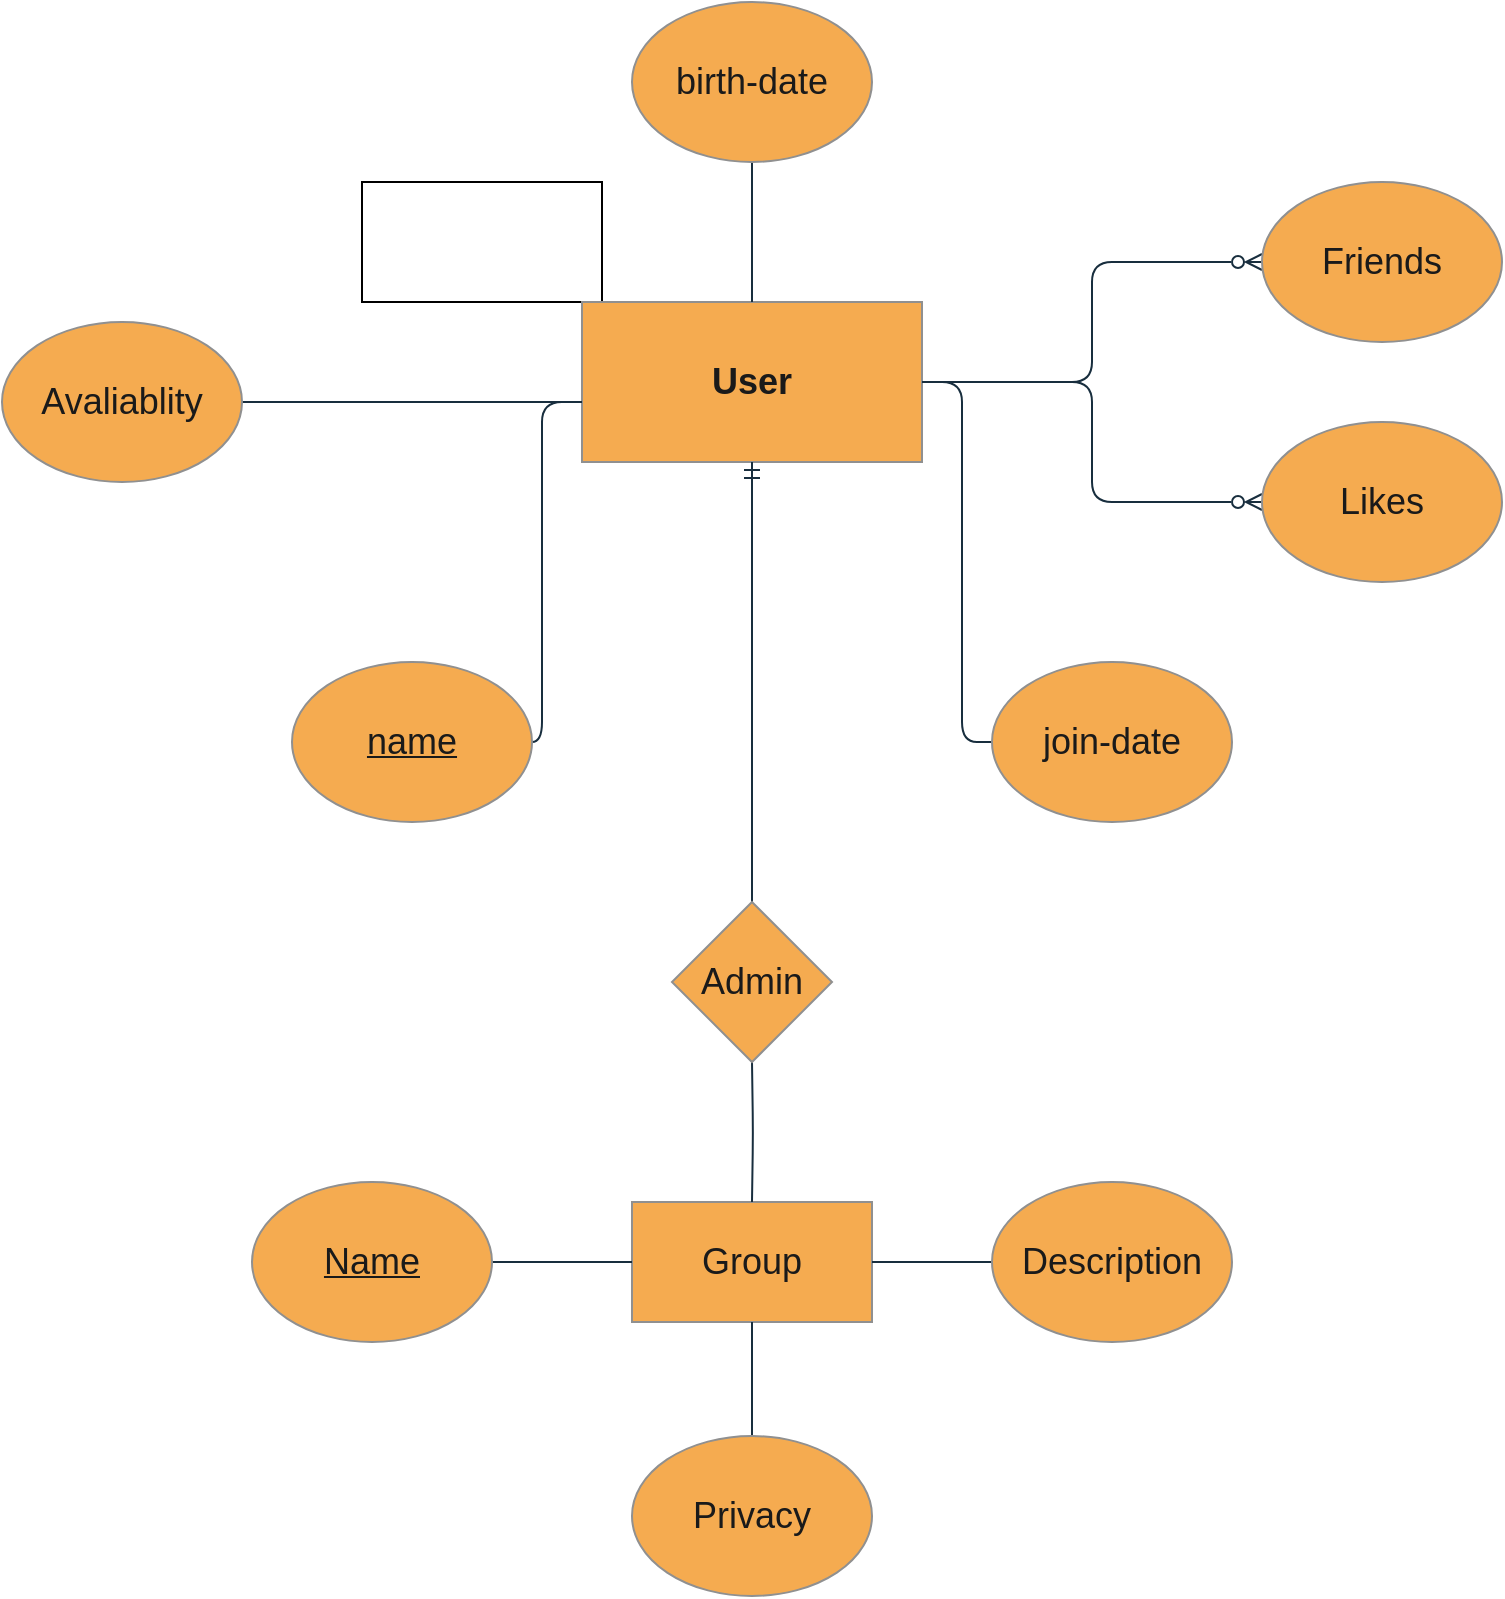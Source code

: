 <mxfile version="16.6.5" type="github">
  <diagram id="UmtAVe4m9SLeGNtd2oap" name="Page-1">
    <mxGraphModel dx="1240" dy="643" grid="1" gridSize="10" guides="1" tooltips="1" connect="1" arrows="1" fold="1" page="1" pageScale="1" pageWidth="1169" pageHeight="1654" math="0" shadow="0">
      <root>
        <mxCell id="0" />
        <mxCell id="1" parent="0" />
        <mxCell id="8y1JmYtrmVvgFGr0oRCe-1" value="" style="rounded=0;whiteSpace=wrap;html=1;" vertex="1" parent="1">
          <mxGeometry x="305" y="120" width="120" height="60" as="geometry" />
        </mxCell>
        <mxCell id="8y1JmYtrmVvgFGr0oRCe-2" value="&lt;h1 style=&quot;font-size: 18px&quot;&gt;User&lt;/h1&gt;" style="rounded=0;whiteSpace=wrap;html=1;fillColor=#F5AB50;strokeColor=#909090;fontColor=#1A1A1A;" vertex="1" parent="1">
          <mxGeometry x="415" y="180" width="170" height="80" as="geometry" />
        </mxCell>
        <mxCell id="8y1JmYtrmVvgFGr0oRCe-3" style="edgeStyle=orthogonalEdgeStyle;curved=0;rounded=1;sketch=0;orthogonalLoop=1;jettySize=auto;html=1;entryX=0;entryY=0.625;entryDx=0;entryDy=0;entryPerimeter=0;fontColor=#1A1A1A;strokeColor=#182E3E;endArrow=none;endFill=0;" edge="1" parent="1" target="8y1JmYtrmVvgFGr0oRCe-2">
          <mxGeometry relative="1" as="geometry">
            <mxPoint x="385" y="400" as="sourcePoint" />
            <Array as="points">
              <mxPoint x="395" y="400" />
              <mxPoint x="395" y="230" />
            </Array>
          </mxGeometry>
        </mxCell>
        <mxCell id="8y1JmYtrmVvgFGr0oRCe-4" value="&lt;u&gt;name&lt;/u&gt;" style="ellipse;whiteSpace=wrap;html=1;fontSize=18;fillColor=#F5AB50;strokeColor=#909090;fontColor=#1A1A1A;" vertex="1" parent="1">
          <mxGeometry x="270" y="360" width="120" height="80" as="geometry" />
        </mxCell>
        <mxCell id="8y1JmYtrmVvgFGr0oRCe-5" style="edgeStyle=orthogonalEdgeStyle;curved=0;rounded=1;sketch=0;orthogonalLoop=1;jettySize=auto;html=1;fontSize=18;fontColor=#1A1A1A;startArrow=none;startFill=0;endArrow=none;endFill=0;strokeColor=#182E3E;strokeWidth=1;" edge="1" parent="1" source="8y1JmYtrmVvgFGr0oRCe-6" target="8y1JmYtrmVvgFGr0oRCe-2">
          <mxGeometry relative="1" as="geometry" />
        </mxCell>
        <mxCell id="8y1JmYtrmVvgFGr0oRCe-6" value="birth-date" style="ellipse;whiteSpace=wrap;html=1;fontSize=18;fillColor=#F5AB50;strokeColor=#909090;fontColor=#1A1A1A;" vertex="1" parent="1">
          <mxGeometry x="440" y="30" width="120" height="80" as="geometry" />
        </mxCell>
        <mxCell id="8y1JmYtrmVvgFGr0oRCe-7" style="edgeStyle=orthogonalEdgeStyle;curved=0;rounded=1;sketch=0;orthogonalLoop=1;jettySize=auto;html=1;entryX=1;entryY=0.5;entryDx=0;entryDy=0;fontSize=18;fontColor=#1A1A1A;startArrow=none;startFill=0;endArrow=none;endFill=0;strokeColor=#182E3E;strokeWidth=1;" edge="1" parent="1" source="8y1JmYtrmVvgFGr0oRCe-8" target="8y1JmYtrmVvgFGr0oRCe-2">
          <mxGeometry relative="1" as="geometry">
            <Array as="points">
              <mxPoint x="605" y="400" />
              <mxPoint x="605" y="220" />
            </Array>
          </mxGeometry>
        </mxCell>
        <mxCell id="8y1JmYtrmVvgFGr0oRCe-8" value="join-date" style="ellipse;whiteSpace=wrap;html=1;fontSize=18;fillColor=#F5AB50;strokeColor=#909090;fontColor=#1A1A1A;" vertex="1" parent="1">
          <mxGeometry x="620" y="360" width="120" height="80" as="geometry" />
        </mxCell>
        <mxCell id="8y1JmYtrmVvgFGr0oRCe-9" style="edgeStyle=orthogonalEdgeStyle;curved=0;rounded=1;sketch=0;orthogonalLoop=1;jettySize=auto;html=1;fontSize=18;fontColor=#1A1A1A;strokeColor=#182E3E;endArrow=none;endFill=0;entryX=0;entryY=0.625;entryDx=0;entryDy=0;entryPerimeter=0;" edge="1" parent="1" source="8y1JmYtrmVvgFGr0oRCe-10" target="8y1JmYtrmVvgFGr0oRCe-2">
          <mxGeometry relative="1" as="geometry">
            <mxPoint x="395" y="280" as="targetPoint" />
          </mxGeometry>
        </mxCell>
        <mxCell id="8y1JmYtrmVvgFGr0oRCe-10" value="&lt;font style=&quot;font-size: 18px&quot;&gt;Avaliablity&lt;/font&gt;" style="ellipse;whiteSpace=wrap;html=1;rounded=0;sketch=0;fontColor=#1A1A1A;strokeColor=#909090;fillColor=#F5AB50;" vertex="1" parent="1">
          <mxGeometry x="125" y="190" width="120" height="80" as="geometry" />
        </mxCell>
        <mxCell id="8y1JmYtrmVvgFGr0oRCe-11" style="edgeStyle=orthogonalEdgeStyle;curved=0;rounded=1;sketch=0;orthogonalLoop=1;jettySize=auto;html=1;entryX=1;entryY=0.5;entryDx=0;entryDy=0;fontSize=18;fontColor=#1A1A1A;endArrow=none;endFill=0;strokeColor=#182E3E;strokeWidth=1;startArrow=ERzeroToMany;startFill=0;" edge="1" parent="1" source="8y1JmYtrmVvgFGr0oRCe-12" target="8y1JmYtrmVvgFGr0oRCe-2">
          <mxGeometry relative="1" as="geometry" />
        </mxCell>
        <mxCell id="8y1JmYtrmVvgFGr0oRCe-12" value="Likes" style="ellipse;whiteSpace=wrap;html=1;rounded=0;sketch=0;fontSize=18;fontColor=#1A1A1A;strokeColor=#909090;fillColor=#F5AB50;" vertex="1" parent="1">
          <mxGeometry x="755" y="240" width="120" height="80" as="geometry" />
        </mxCell>
        <mxCell id="8y1JmYtrmVvgFGr0oRCe-13" style="edgeStyle=orthogonalEdgeStyle;curved=0;rounded=1;sketch=0;orthogonalLoop=1;jettySize=auto;html=1;entryX=1;entryY=0.5;entryDx=0;entryDy=0;fontSize=18;fontColor=#1A1A1A;startArrow=ERzeroToMany;startFill=0;endArrow=none;endFill=0;strokeColor=#182E3E;strokeWidth=1;" edge="1" parent="1" source="8y1JmYtrmVvgFGr0oRCe-14" target="8y1JmYtrmVvgFGr0oRCe-2">
          <mxGeometry relative="1" as="geometry" />
        </mxCell>
        <mxCell id="8y1JmYtrmVvgFGr0oRCe-14" value="Friends" style="ellipse;whiteSpace=wrap;html=1;rounded=0;sketch=0;fontSize=18;fontColor=#1A1A1A;strokeColor=#909090;fillColor=#F5AB50;" vertex="1" parent="1">
          <mxGeometry x="755" y="120" width="120" height="80" as="geometry" />
        </mxCell>
        <mxCell id="8y1JmYtrmVvgFGr0oRCe-15" value="Group" style="rounded=0;whiteSpace=wrap;html=1;sketch=0;fontSize=18;fontColor=#1A1A1A;strokeColor=#909090;fillColor=#F5AB50;" vertex="1" parent="1">
          <mxGeometry x="440" y="630" width="120" height="60" as="geometry" />
        </mxCell>
        <mxCell id="8y1JmYtrmVvgFGr0oRCe-16" style="edgeStyle=orthogonalEdgeStyle;curved=0;rounded=1;sketch=0;orthogonalLoop=1;jettySize=auto;html=1;fontSize=18;fontColor=#1A1A1A;startArrow=none;startFill=0;endArrow=none;endFill=0;strokeColor=#182E3E;strokeWidth=1;" edge="1" parent="1" source="8y1JmYtrmVvgFGr0oRCe-17" target="8y1JmYtrmVvgFGr0oRCe-15">
          <mxGeometry relative="1" as="geometry" />
        </mxCell>
        <mxCell id="8y1JmYtrmVvgFGr0oRCe-17" value="&lt;u&gt;Name&lt;/u&gt;" style="ellipse;whiteSpace=wrap;html=1;rounded=0;sketch=0;fontSize=18;fontColor=#1A1A1A;strokeColor=#909090;fillColor=#F5AB50;" vertex="1" parent="1">
          <mxGeometry x="250" y="620" width="120" height="80" as="geometry" />
        </mxCell>
        <mxCell id="8y1JmYtrmVvgFGr0oRCe-18" style="edgeStyle=orthogonalEdgeStyle;curved=0;rounded=1;sketch=0;orthogonalLoop=1;jettySize=auto;html=1;fontSize=18;fontColor=#1A1A1A;startArrow=none;startFill=0;endArrow=none;endFill=0;strokeColor=#182E3E;strokeWidth=1;" edge="1" parent="1" target="8y1JmYtrmVvgFGr0oRCe-15">
          <mxGeometry relative="1" as="geometry">
            <mxPoint x="500" y="560" as="sourcePoint" />
          </mxGeometry>
        </mxCell>
        <mxCell id="8y1JmYtrmVvgFGr0oRCe-19" style="edgeStyle=orthogonalEdgeStyle;curved=0;rounded=1;sketch=0;orthogonalLoop=1;jettySize=auto;html=1;fontSize=18;fontColor=#1A1A1A;startArrow=none;startFill=0;endArrow=none;endFill=0;strokeColor=#182E3E;strokeWidth=1;" edge="1" parent="1" source="8y1JmYtrmVvgFGr0oRCe-20" target="8y1JmYtrmVvgFGr0oRCe-15">
          <mxGeometry relative="1" as="geometry" />
        </mxCell>
        <mxCell id="8y1JmYtrmVvgFGr0oRCe-20" value="Privacy" style="ellipse;whiteSpace=wrap;html=1;rounded=0;sketch=0;fontSize=18;fontColor=#1A1A1A;strokeColor=#909090;fillColor=#F5AB50;" vertex="1" parent="1">
          <mxGeometry x="440" y="747" width="120" height="80" as="geometry" />
        </mxCell>
        <mxCell id="8y1JmYtrmVvgFGr0oRCe-21" style="edgeStyle=orthogonalEdgeStyle;curved=0;rounded=1;sketch=0;orthogonalLoop=1;jettySize=auto;html=1;fontSize=18;fontColor=#1A1A1A;startArrow=none;startFill=0;endArrow=none;endFill=0;strokeColor=#182E3E;strokeWidth=1;" edge="1" parent="1" source="8y1JmYtrmVvgFGr0oRCe-22" target="8y1JmYtrmVvgFGr0oRCe-15">
          <mxGeometry relative="1" as="geometry" />
        </mxCell>
        <mxCell id="8y1JmYtrmVvgFGr0oRCe-22" value="Description" style="ellipse;whiteSpace=wrap;html=1;rounded=0;sketch=0;fontSize=18;fontColor=#1A1A1A;strokeColor=#909090;fillColor=#F5AB50;" vertex="1" parent="1">
          <mxGeometry x="620" y="620" width="120" height="80" as="geometry" />
        </mxCell>
        <mxCell id="8y1JmYtrmVvgFGr0oRCe-23" style="edgeStyle=orthogonalEdgeStyle;curved=0;rounded=1;sketch=0;orthogonalLoop=1;jettySize=auto;html=1;entryX=0.5;entryY=1;entryDx=0;entryDy=0;fontSize=18;fontColor=#1A1A1A;startArrow=none;startFill=0;endArrow=ERmandOne;endFill=0;strokeColor=#182E3E;strokeWidth=1;" edge="1" parent="1" source="8y1JmYtrmVvgFGr0oRCe-24" target="8y1JmYtrmVvgFGr0oRCe-2">
          <mxGeometry relative="1" as="geometry" />
        </mxCell>
        <mxCell id="8y1JmYtrmVvgFGr0oRCe-24" value="&lt;font face=&quot;helvetica&quot;&gt;Admin&lt;br&gt;&lt;/font&gt;" style="rhombus;whiteSpace=wrap;html=1;rounded=0;sketch=0;fontSize=18;fontColor=#1A1A1A;strokeColor=#909090;fillColor=#F5AB50;" vertex="1" parent="1">
          <mxGeometry x="460" y="480" width="80" height="80" as="geometry" />
        </mxCell>
      </root>
    </mxGraphModel>
  </diagram>
</mxfile>
